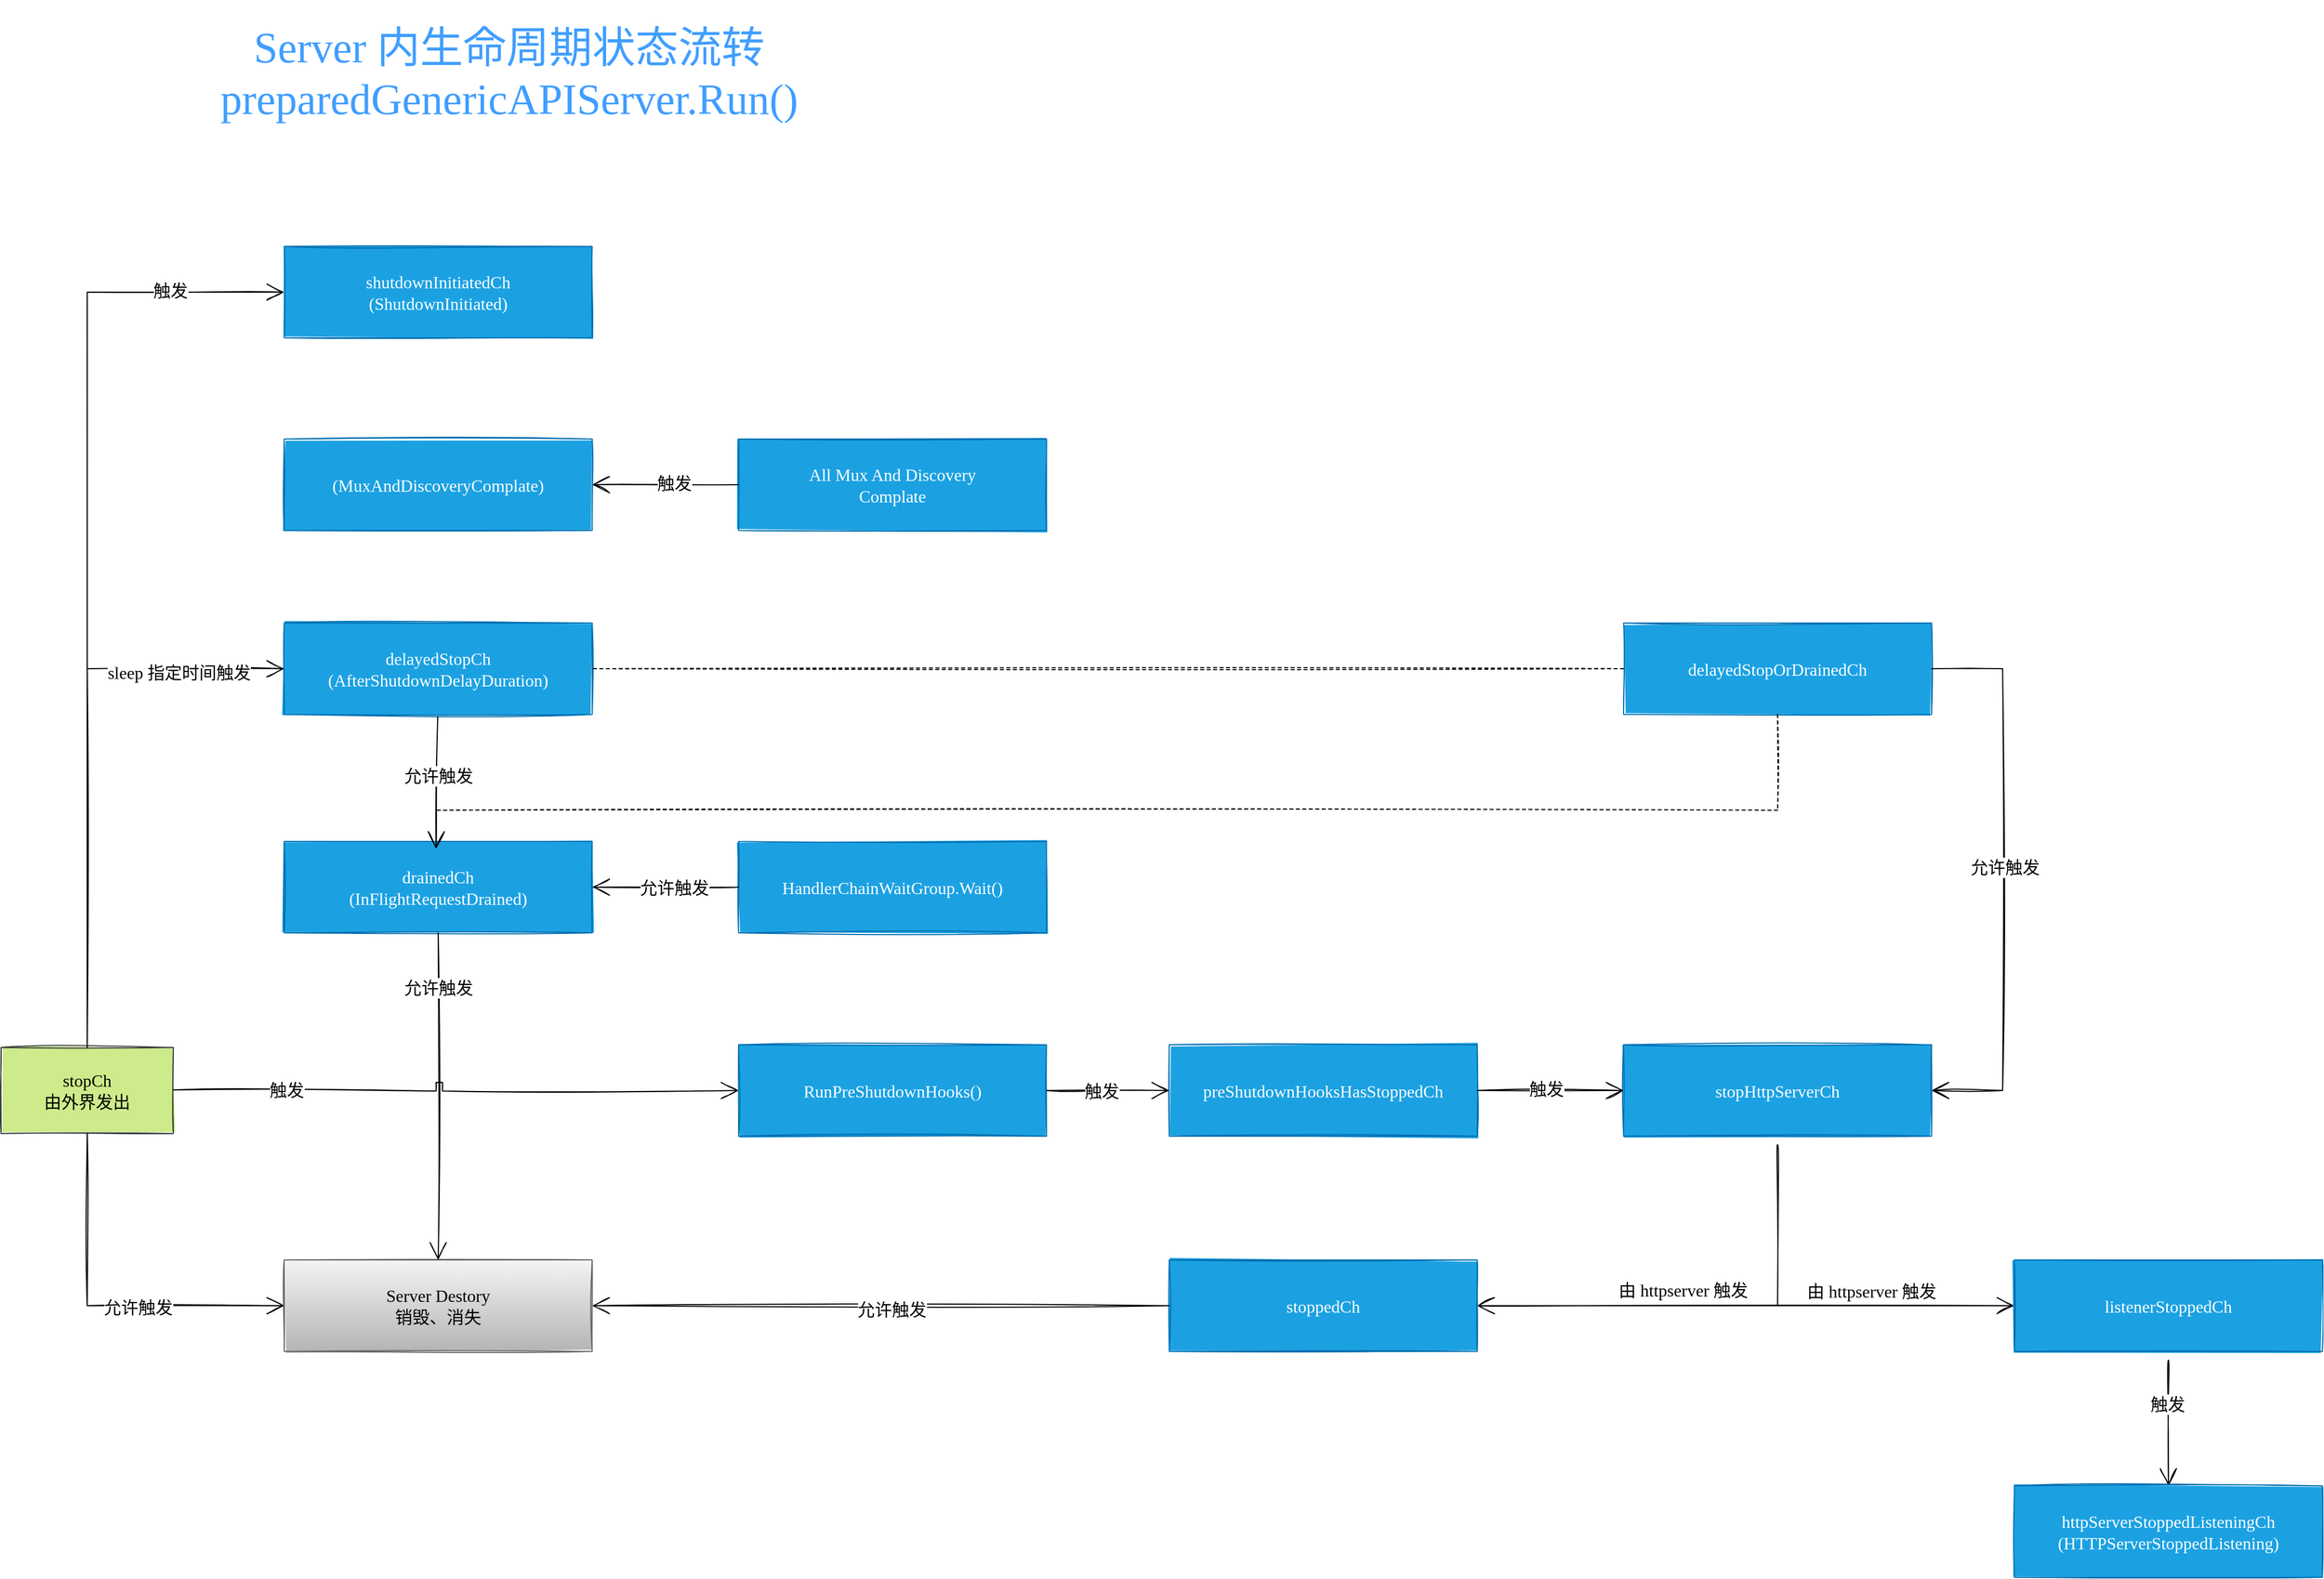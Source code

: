 <mxfile>
    <diagram id="3_NzdjM4D1sIUpUd0zuz" name="第 1 页">
        <mxGraphModel dx="825" dy="426" grid="0" gridSize="10" guides="1" tooltips="1" connect="1" arrows="1" fold="1" page="0" pageScale="1" pageWidth="827" pageHeight="1169" math="0" shadow="0">
            <root>
                <mxCell id="0"/>
                <mxCell id="1" parent="0"/>
                <mxCell id="2" value="stopCh&lt;br style=&quot;font-size: 16px;&quot;&gt;由外界发出" style="rounded=0;whiteSpace=wrap;html=1;sketch=1;hachureGap=4;fontFamily=Lucida Console;fontSize=16;fillColor=#cdeb8b;strokeColor=#36393d;fillStyle=solid;" parent="1" vertex="1">
                    <mxGeometry x="-403" y="809.5" width="160" height="80" as="geometry"/>
                </mxCell>
                <mxCell id="6" value="shutdownInitiatedCh&lt;br style=&quot;font-size: 16px;&quot;&gt;(ShutdownInitiated)" style="rounded=0;whiteSpace=wrap;html=1;sketch=1;hachureGap=4;fontFamily=Lucida Console;fontSize=16;fillColor=#1ba1e2;strokeColor=#006EAF;fillStyle=solid;fontColor=#ffffff;" parent="1" vertex="1">
                    <mxGeometry x="-140" y="65" width="286" height="85" as="geometry"/>
                </mxCell>
                <mxCell id="7" value="(MuxAndDiscoveryComplate)" style="rounded=0;whiteSpace=wrap;html=1;sketch=1;hachureGap=4;fontFamily=Lucida Console;fontSize=16;fillColor=#1ba1e2;strokeColor=#006EAF;fillStyle=solid;fontColor=#ffffff;" parent="1" vertex="1">
                    <mxGeometry x="-140" y="244" width="286" height="85" as="geometry"/>
                </mxCell>
                <mxCell id="8" value="All Mux And Discovery&lt;br&gt;Complate" style="rounded=0;whiteSpace=wrap;html=1;sketch=1;hachureGap=4;fontFamily=Lucida Console;fontSize=16;fillColor=#1ba1e2;strokeColor=#006EAF;fillStyle=solid;fontColor=#ffffff;" parent="1" vertex="1">
                    <mxGeometry x="282" y="244" width="286" height="85" as="geometry"/>
                </mxCell>
                <mxCell id="9" value="delayedStopCh&lt;br&gt;(AfterShutdownDelayDuration)" style="rounded=0;whiteSpace=wrap;html=1;sketch=1;hachureGap=4;fontFamily=Lucida Console;fontSize=16;fillColor=#1ba1e2;strokeColor=#006EAF;fillStyle=solid;fontColor=#ffffff;" parent="1" vertex="1">
                    <mxGeometry x="-140" y="415" width="286" height="85" as="geometry"/>
                </mxCell>
                <mxCell id="10" value="drainedCh&lt;br&gt;(InFlightRequestDrained)" style="rounded=0;whiteSpace=wrap;html=1;sketch=1;hachureGap=4;fontFamily=Lucida Console;fontSize=16;fillColor=#1ba1e2;strokeColor=#006EAF;fillStyle=solid;fontColor=#ffffff;" parent="1" vertex="1">
                    <mxGeometry x="-140" y="618" width="286" height="85" as="geometry"/>
                </mxCell>
                <mxCell id="11" value="Server Destory&lt;br&gt;销毁、消失" style="rounded=0;whiteSpace=wrap;html=1;sketch=1;hachureGap=4;fontFamily=Lucida Console;fontSize=16;fillColor=#f5f5f5;strokeColor=#666666;fillStyle=solid;gradientColor=#b3b3b3;" parent="1" vertex="1">
                    <mxGeometry x="-140" y="1007" width="286" height="85" as="geometry"/>
                </mxCell>
                <mxCell id="12" value="HandlerChainWaitGroup.Wait()" style="rounded=0;whiteSpace=wrap;html=1;sketch=1;hachureGap=4;fontFamily=Lucida Console;fontSize=16;fillColor=#1ba1e2;strokeColor=#006EAF;fillStyle=solid;fontColor=#ffffff;" parent="1" vertex="1">
                    <mxGeometry x="282" y="618" width="286" height="85" as="geometry"/>
                </mxCell>
                <mxCell id="13" value="RunPreShutdownHooks()" style="rounded=0;whiteSpace=wrap;html=1;sketch=1;hachureGap=4;fontFamily=Lucida Console;fontSize=16;fillColor=#1ba1e2;strokeColor=#006EAF;fillStyle=solid;fontColor=#ffffff;" parent="1" vertex="1">
                    <mxGeometry x="282" y="807" width="286" height="85" as="geometry"/>
                </mxCell>
                <mxCell id="14" value="preShutdownHooksHasStoppedCh" style="rounded=0;whiteSpace=wrap;html=1;sketch=1;hachureGap=4;fontFamily=Lucida Console;fontSize=16;fillColor=#1ba1e2;strokeColor=#006EAF;fillStyle=solid;fontColor=#ffffff;" parent="1" vertex="1">
                    <mxGeometry x="682" y="807" width="286" height="85" as="geometry"/>
                </mxCell>
                <mxCell id="25" style="edgeStyle=none;curved=1;rounded=0;sketch=1;hachureGap=4;orthogonalLoop=1;jettySize=auto;html=1;fontFamily=Lucida Console;fontSize=16;startArrow=none;startFill=0;endArrow=none;endFill=0;startSize=14;endSize=14;sourcePerimeterSpacing=8;targetPerimeterSpacing=8;" parent="1" source="15" edge="1">
                    <mxGeometry relative="1" as="geometry">
                        <mxPoint x="1247" y="1049" as="targetPoint"/>
                    </mxGeometry>
                </mxCell>
                <mxCell id="15" value="stopHttpServerCh" style="rounded=0;whiteSpace=wrap;html=1;sketch=1;hachureGap=4;fontFamily=Lucida Console;fontSize=16;fillColor=#1ba1e2;strokeColor=#006EAF;fillStyle=solid;fontColor=#ffffff;" parent="1" vertex="1">
                    <mxGeometry x="1104" y="807" width="286" height="85" as="geometry"/>
                </mxCell>
                <mxCell id="23" style="edgeStyle=none;curved=1;rounded=0;sketch=1;hachureGap=4;orthogonalLoop=1;jettySize=auto;html=1;entryX=0;entryY=0.5;entryDx=0;entryDy=0;fontFamily=Lucida Console;fontSize=16;endArrow=open;startSize=14;endSize=14;sourcePerimeterSpacing=8;targetPerimeterSpacing=8;exitX=1;exitY=0.5;exitDx=0;exitDy=0;startArrow=open;startFill=0;endFill=0;" parent="1" source="16" target="17" edge="1">
                    <mxGeometry relative="1" as="geometry"/>
                </mxCell>
                <mxCell id="27" value="由 httpserver 触发" style="edgeLabel;html=1;align=center;verticalAlign=middle;resizable=0;points=[];fontSize=16;fontFamily=Lucida Console;" parent="23" vertex="1" connectable="0">
                    <mxGeometry x="-0.577" y="5" relative="1" as="geometry">
                        <mxPoint x="85" y="-10" as="offset"/>
                    </mxGeometry>
                </mxCell>
                <mxCell id="28" value="由 httpserver 触发" style="edgeLabel;html=1;align=center;verticalAlign=middle;resizable=0;points=[];fontSize=16;fontFamily=Lucida Console;" parent="23" vertex="1" connectable="0">
                    <mxGeometry x="0.454" y="-1" relative="1" as="geometry">
                        <mxPoint x="3" y="-15" as="offset"/>
                    </mxGeometry>
                </mxCell>
                <mxCell id="16" value="stoppedCh" style="rounded=0;whiteSpace=wrap;html=1;sketch=1;hachureGap=4;fontFamily=Lucida Console;fontSize=16;fillColor=#1ba1e2;strokeColor=#006EAF;fillStyle=solid;fontColor=#ffffff;" parent="1" vertex="1">
                    <mxGeometry x="682" y="1007" width="286" height="85" as="geometry"/>
                </mxCell>
                <mxCell id="19" style="edgeStyle=none;curved=1;rounded=0;sketch=1;hachureGap=4;orthogonalLoop=1;jettySize=auto;html=1;entryX=0.5;entryY=0;entryDx=0;entryDy=0;fontFamily=Lucida Console;fontSize=16;endArrow=open;startSize=14;endSize=14;sourcePerimeterSpacing=8;targetPerimeterSpacing=8;" parent="1" source="17" target="18" edge="1">
                    <mxGeometry relative="1" as="geometry"/>
                </mxCell>
                <mxCell id="20" value="触发" style="edgeLabel;html=1;align=center;verticalAlign=middle;resizable=0;points=[];fontSize=16;fontFamily=Lucida Console;" parent="19" vertex="1" connectable="0">
                    <mxGeometry x="-0.31" y="-1" relative="1" as="geometry">
                        <mxPoint as="offset"/>
                    </mxGeometry>
                </mxCell>
                <mxCell id="17" value="listenerStoppedCh" style="rounded=0;whiteSpace=wrap;html=1;sketch=1;hachureGap=4;fontFamily=Lucida Console;fontSize=16;fillColor=#1ba1e2;strokeColor=#006EAF;fillStyle=solid;fontColor=#ffffff;" parent="1" vertex="1">
                    <mxGeometry x="1467" y="1007" width="286" height="85" as="geometry"/>
                </mxCell>
                <mxCell id="18" value="httpServerStoppedListeningCh&lt;br&gt;(HTTPServerStoppedListening)" style="rounded=0;whiteSpace=wrap;html=1;sketch=1;hachureGap=4;fontFamily=Lucida Console;fontSize=16;fillColor=#1ba1e2;strokeColor=#006EAF;fillStyle=solid;fontColor=#ffffff;" parent="1" vertex="1">
                    <mxGeometry x="1467" y="1217" width="286" height="85" as="geometry"/>
                </mxCell>
                <mxCell id="29" value="delayedStopOrDrainedCh" style="rounded=0;whiteSpace=wrap;html=1;sketch=1;hachureGap=4;fontFamily=Lucida Console;fontSize=16;fillColor=#1ba1e2;strokeColor=#006EAF;fillStyle=solid;fontColor=#ffffff;" parent="1" vertex="1">
                    <mxGeometry x="1104" y="415" width="286" height="85" as="geometry"/>
                </mxCell>
                <mxCell id="34" value="" style="edgeStyle=orthogonalEdgeStyle;orthogonalLoop=1;jettySize=auto;html=1;rounded=0;sketch=1;hachureGap=4;fontFamily=Lucida Console;fontSize=16;startArrow=open;startFill=0;endArrow=none;endFill=0;startSize=14;endSize=14;sourcePerimeterSpacing=8;targetPerimeterSpacing=8;exitX=1;exitY=0.5;exitDx=0;exitDy=0;entryX=1;entryY=0.5;entryDx=0;entryDy=0;" parent="1" source="15" target="29" edge="1">
                    <mxGeometry width="120" relative="1" as="geometry">
                        <mxPoint x="1328" y="590" as="sourcePoint"/>
                        <mxPoint x="1439" y="456" as="targetPoint"/>
                        <Array as="points">
                            <mxPoint x="1456" y="850"/>
                            <mxPoint x="1456" y="458"/>
                        </Array>
                    </mxGeometry>
                </mxCell>
                <mxCell id="35" value="允许触发" style="edgeLabel;html=1;align=center;verticalAlign=middle;resizable=0;points=[];fontSize=16;fontFamily=Lucida Console;" parent="34" vertex="1" connectable="0">
                    <mxGeometry x="0.045" y="-2" relative="1" as="geometry">
                        <mxPoint as="offset"/>
                    </mxGeometry>
                </mxCell>
                <mxCell id="38" value="" style="edgeStyle=none;orthogonalLoop=1;jettySize=auto;html=1;rounded=0;sketch=1;hachureGap=4;fontFamily=Lucida Console;fontSize=16;startArrow=open;startFill=0;endArrow=none;endFill=0;startSize=14;endSize=14;sourcePerimeterSpacing=8;targetPerimeterSpacing=8;exitX=1;exitY=0.5;exitDx=0;exitDy=0;entryX=0;entryY=0.5;entryDx=0;entryDy=0;" parent="1" source="7" target="8" edge="1">
                    <mxGeometry width="120" relative="1" as="geometry">
                        <mxPoint x="228" y="392" as="sourcePoint"/>
                        <mxPoint x="348" y="392" as="targetPoint"/>
                        <Array as="points"/>
                    </mxGeometry>
                </mxCell>
                <mxCell id="39" value="触发" style="edgeLabel;html=1;align=center;verticalAlign=middle;resizable=0;points=[];fontSize=16;fontFamily=Lucida Console;" parent="38" vertex="1" connectable="0">
                    <mxGeometry x="0.118" y="2" relative="1" as="geometry">
                        <mxPoint as="offset"/>
                    </mxGeometry>
                </mxCell>
                <mxCell id="41" value="" style="edgeStyle=none;orthogonalLoop=1;jettySize=auto;html=1;rounded=0;sketch=1;hachureGap=4;fontFamily=Lucida Console;fontSize=16;startArrow=open;startFill=0;endArrow=none;endFill=0;startSize=14;endSize=14;sourcePerimeterSpacing=8;targetPerimeterSpacing=8;entryX=0.5;entryY=1;entryDx=0;entryDy=0;exitX=0.493;exitY=0.082;exitDx=0;exitDy=0;exitPerimeter=0;" parent="1" source="10" edge="1">
                    <mxGeometry width="120" relative="1" as="geometry">
                        <mxPoint x="3" y="544" as="sourcePoint"/>
                        <mxPoint x="2.58" y="502" as="targetPoint"/>
                        <Array as="points"/>
                    </mxGeometry>
                </mxCell>
                <mxCell id="42" value="允许触发" style="edgeLabel;html=1;align=center;verticalAlign=middle;resizable=0;points=[];fontSize=16;fontFamily=Lucida Console;" parent="41" vertex="1" connectable="0">
                    <mxGeometry x="0.369" y="1" relative="1" as="geometry">
                        <mxPoint x="2" y="16" as="offset"/>
                    </mxGeometry>
                </mxCell>
                <mxCell id="43" value="" style="edgeStyle=none;orthogonalLoop=1;jettySize=auto;html=1;rounded=0;sketch=1;hachureGap=4;fontFamily=Lucida Console;fontSize=16;startArrow=open;startFill=0;endArrow=none;endFill=0;startSize=14;endSize=14;sourcePerimeterSpacing=8;targetPerimeterSpacing=8;entryX=0.5;entryY=1;entryDx=0;entryDy=0;exitX=0.5;exitY=0;exitDx=0;exitDy=0;" parent="1" source="11" target="10" edge="1">
                    <mxGeometry width="120" relative="1" as="geometry">
                        <mxPoint x="-129" y="891" as="sourcePoint"/>
                        <mxPoint x="-9" y="891" as="targetPoint"/>
                        <Array as="points"/>
                    </mxGeometry>
                </mxCell>
                <mxCell id="59" value="允许触发" style="edgeLabel;html=1;align=center;verticalAlign=middle;resizable=0;points=[];fontSize=16;fontFamily=Lucida Console;" parent="43" vertex="1" connectable="0">
                    <mxGeometry x="0.667" relative="1" as="geometry">
                        <mxPoint as="offset"/>
                    </mxGeometry>
                </mxCell>
                <mxCell id="44" value="" style="edgeStyle=orthogonalEdgeStyle;orthogonalLoop=1;jettySize=auto;html=1;rounded=0;sketch=1;hachureGap=4;fontFamily=Lucida Console;fontSize=16;startArrow=open;startFill=0;endArrow=none;endFill=0;startSize=14;endSize=14;sourcePerimeterSpacing=8;targetPerimeterSpacing=8;entryX=0.5;entryY=0;entryDx=0;entryDy=0;exitX=0;exitY=0.5;exitDx=0;exitDy=0;" parent="1" source="6" target="2" edge="1">
                    <mxGeometry width="120" relative="1" as="geometry">
                        <mxPoint x="-332" y="656" as="sourcePoint"/>
                        <mxPoint x="-212" y="656" as="targetPoint"/>
                    </mxGeometry>
                </mxCell>
                <mxCell id="60" value="触发" style="edgeLabel;html=1;align=center;verticalAlign=middle;resizable=0;points=[];fontSize=16;fontFamily=Lucida Console;" parent="44" vertex="1" connectable="0">
                    <mxGeometry x="-0.761" y="-2" relative="1" as="geometry">
                        <mxPoint as="offset"/>
                    </mxGeometry>
                </mxCell>
                <mxCell id="45" value="" style="edgeStyle=orthogonalEdgeStyle;orthogonalLoop=1;jettySize=auto;html=1;rounded=0;sketch=1;hachureGap=4;fontFamily=Lucida Console;fontSize=16;startArrow=open;startFill=0;endArrow=none;endFill=0;startSize=14;endSize=14;sourcePerimeterSpacing=8;targetPerimeterSpacing=8;entryX=0.5;entryY=0;entryDx=0;entryDy=0;exitX=0;exitY=0.5;exitDx=0;exitDy=0;" parent="1" source="9" target="2" edge="1">
                    <mxGeometry width="120" relative="1" as="geometry">
                        <mxPoint x="-249" y="687" as="sourcePoint"/>
                        <mxPoint x="-129" y="687" as="targetPoint"/>
                    </mxGeometry>
                </mxCell>
                <mxCell id="61" value="sleep 指定时间触发" style="edgeLabel;html=1;align=center;verticalAlign=middle;resizable=0;points=[];fontSize=16;fontFamily=Lucida Console;" parent="45" vertex="1" connectable="0">
                    <mxGeometry x="-0.604" y="3" relative="1" as="geometry">
                        <mxPoint x="8" as="offset"/>
                    </mxGeometry>
                </mxCell>
                <mxCell id="57" value="" style="edgeStyle=none;orthogonalLoop=1;jettySize=auto;html=1;rounded=0;sketch=1;hachureGap=4;fontFamily=Lucida Console;fontSize=16;startArrow=none;startFill=0;endArrow=open;endFill=0;startSize=14;endSize=14;sourcePerimeterSpacing=8;targetPerimeterSpacing=8;elbow=vertical;entryX=0;entryY=0.5;entryDx=0;entryDy=0;" parent="1" target="13" edge="1">
                    <mxGeometry width="120" relative="1" as="geometry">
                        <mxPoint x="-243" y="849" as="sourcePoint"/>
                        <mxPoint x="200" y="870" as="targetPoint"/>
                        <Array as="points">
                            <mxPoint x="1" y="850"/>
                            <mxPoint x="1" y="842"/>
                            <mxPoint x="7" y="842"/>
                            <mxPoint x="7" y="850"/>
                        </Array>
                    </mxGeometry>
                </mxCell>
                <mxCell id="58" value="触发" style="edgeLabel;html=1;align=center;verticalAlign=middle;resizable=0;points=[];fontSize=16;fontFamily=Lucida Console;" parent="57" vertex="1" connectable="0">
                    <mxGeometry x="-0.613" y="1" relative="1" as="geometry">
                        <mxPoint as="offset"/>
                    </mxGeometry>
                </mxCell>
                <mxCell id="62" value="" style="edgeStyle=orthogonalEdgeStyle;orthogonalLoop=1;jettySize=auto;html=1;rounded=0;sketch=1;hachureGap=4;fontFamily=Lucida Console;fontSize=16;startArrow=none;startFill=0;endArrow=open;endFill=0;startSize=14;endSize=14;sourcePerimeterSpacing=8;targetPerimeterSpacing=8;elbow=vertical;exitX=0.5;exitY=1;exitDx=0;exitDy=0;entryX=0;entryY=0.5;entryDx=0;entryDy=0;" parent="1" source="2" target="11" edge="1">
                    <mxGeometry width="120" relative="1" as="geometry">
                        <mxPoint x="-308" y="1188" as="sourcePoint"/>
                        <mxPoint x="-188" y="1188" as="targetPoint"/>
                    </mxGeometry>
                </mxCell>
                <mxCell id="64" value="&lt;span style=&quot;color: rgba(0 , 0 , 0 , 0) ; font-family: monospace ; font-size: 0px&quot;&gt;%3CmxGraphModel%3E%3Croot%3E%3CmxCell%20id%3D%220%22%2F%3E%3CmxCell%20id%3D%221%22%20parent%3D%220%22%2F%3E%3CmxCell%20id%3D%222%22%20value%3D%22%E5%85%81%E8%AE%B8%E8%A7%A6%E5%8F%91%22%20style%3D%22edgeLabel%3Bhtml%3D1%3Balign%3Dcenter%3BverticalAlign%3Dmiddle%3Bresizable%3D0%3Bpoints%3D%5B%5D%3BfontSize%3D16%3BfontFamily%3DLucida%20Console%3B%22%20vertex%3D%221%22%20connectable%3D%220%22%20parent%3D%221%22%3E%3CmxGeometry%20x%3D%223.088%22%20y%3D%22556.258%22%20as%3D%22geometry%22%2F%3E%3C%2FmxCell%3E%3C%2Froot%3E%3C%2FmxGraphModel%3E&lt;/span&gt;" style="edgeLabel;html=1;align=center;verticalAlign=middle;resizable=0;points=[];fontSize=16;fontFamily=Lucida Console;" parent="62" vertex="1" connectable="0">
                    <mxGeometry x="0.204" y="2" relative="1" as="geometry">
                        <mxPoint as="offset"/>
                    </mxGeometry>
                </mxCell>
                <mxCell id="65" value="允许触发" style="edgeLabel;html=1;align=center;verticalAlign=middle;resizable=0;points=[];fontSize=16;fontFamily=Lucida Console;" parent="62" vertex="1" connectable="0">
                    <mxGeometry x="0.204" y="-1" relative="1" as="geometry">
                        <mxPoint as="offset"/>
                    </mxGeometry>
                </mxCell>
                <mxCell id="66" value="" style="edgeStyle=none;orthogonalLoop=1;jettySize=auto;html=1;rounded=0;sketch=1;hachureGap=4;fontFamily=Lucida Console;fontSize=16;startArrow=none;startFill=0;endArrow=open;endFill=0;startSize=14;endSize=14;sourcePerimeterSpacing=8;targetPerimeterSpacing=8;elbow=vertical;entryX=1;entryY=0.5;entryDx=0;entryDy=0;exitX=0;exitY=0.5;exitDx=0;exitDy=0;" parent="1" source="16" target="11" edge="1">
                    <mxGeometry width="120" relative="1" as="geometry">
                        <mxPoint x="511" y="876" as="sourcePoint"/>
                        <mxPoint x="631" y="876" as="targetPoint"/>
                        <Array as="points"/>
                    </mxGeometry>
                </mxCell>
                <mxCell id="67" value="允许触发" style="edgeLabel;html=1;align=center;verticalAlign=middle;resizable=0;points=[];fontSize=16;fontFamily=Lucida Console;" parent="66" vertex="1" connectable="0">
                    <mxGeometry x="-0.037" y="3" relative="1" as="geometry">
                        <mxPoint as="offset"/>
                    </mxGeometry>
                </mxCell>
                <mxCell id="68" value="" style="edgeStyle=none;orthogonalLoop=1;jettySize=auto;html=1;rounded=0;sketch=1;hachureGap=4;fontFamily=Lucida Console;fontSize=16;startArrow=none;startFill=0;endArrow=open;endFill=0;startSize=14;endSize=14;sourcePerimeterSpacing=8;targetPerimeterSpacing=8;elbow=vertical;exitX=1;exitY=0.5;exitDx=0;exitDy=0;entryX=0;entryY=0.5;entryDx=0;entryDy=0;" parent="1" source="13" target="14" edge="1">
                    <mxGeometry width="120" relative="1" as="geometry">
                        <mxPoint x="612" y="932" as="sourcePoint"/>
                        <mxPoint x="732" y="932" as="targetPoint"/>
                        <Array as="points"/>
                    </mxGeometry>
                </mxCell>
                <mxCell id="72" value="触发" style="edgeLabel;html=1;align=center;verticalAlign=middle;resizable=0;points=[];fontSize=16;fontFamily=Lucida Console;" parent="68" vertex="1" connectable="0">
                    <mxGeometry x="-0.101" relative="1" as="geometry">
                        <mxPoint as="offset"/>
                    </mxGeometry>
                </mxCell>
                <mxCell id="69" value="" style="edgeStyle=none;orthogonalLoop=1;jettySize=auto;html=1;rounded=0;sketch=1;hachureGap=4;fontFamily=Lucida Console;fontSize=16;startArrow=none;startFill=0;endArrow=open;endFill=0;startSize=14;endSize=14;sourcePerimeterSpacing=8;targetPerimeterSpacing=8;elbow=vertical;exitX=1;exitY=0.5;exitDx=0;exitDy=0;entryX=0;entryY=0.5;entryDx=0;entryDy=0;" parent="1" source="14" target="15" edge="1">
                    <mxGeometry width="120" relative="1" as="geometry">
                        <mxPoint x="972" y="848.91" as="sourcePoint"/>
                        <mxPoint x="1086" y="848.91" as="targetPoint"/>
                        <Array as="points"/>
                    </mxGeometry>
                </mxCell>
                <mxCell id="73" value="触发" style="edgeLabel;html=1;align=center;verticalAlign=middle;resizable=0;points=[];fontSize=16;fontFamily=Lucida Console;" parent="69" vertex="1" connectable="0">
                    <mxGeometry x="-0.061" y="2" relative="1" as="geometry">
                        <mxPoint as="offset"/>
                    </mxGeometry>
                </mxCell>
                <mxCell id="74" value="" style="edgeStyle=none;orthogonalLoop=1;jettySize=auto;html=1;rounded=0;sketch=1;hachureGap=4;fontFamily=Lucida Console;fontSize=16;startArrow=none;startFill=0;endArrow=open;endFill=0;startSize=14;endSize=14;sourcePerimeterSpacing=8;targetPerimeterSpacing=8;elbow=vertical;exitX=0;exitY=0.5;exitDx=0;exitDy=0;entryX=1;entryY=0.5;entryDx=0;entryDy=0;" parent="1" source="12" target="10" edge="1">
                    <mxGeometry width="120" relative="1" as="geometry">
                        <mxPoint x="199" y="621" as="sourcePoint"/>
                        <mxPoint x="319" y="621" as="targetPoint"/>
                        <Array as="points"/>
                    </mxGeometry>
                </mxCell>
                <mxCell id="75" value="允许触发" style="edgeLabel;html=1;align=center;verticalAlign=middle;resizable=0;points=[];fontSize=16;fontFamily=Lucida Console;" parent="74" vertex="1" connectable="0">
                    <mxGeometry x="0.24" y="-3" relative="1" as="geometry">
                        <mxPoint x="24" y="3" as="offset"/>
                    </mxGeometry>
                </mxCell>
                <mxCell id="76" value="" style="edgeStyle=none;orthogonalLoop=1;jettySize=auto;html=1;rounded=0;sketch=1;hachureGap=4;fontFamily=Lucida Console;fontSize=16;startArrow=none;startFill=0;endArrow=none;endFill=0;startSize=14;endSize=14;sourcePerimeterSpacing=8;targetPerimeterSpacing=8;elbow=vertical;exitX=0;exitY=0.5;exitDx=0;exitDy=0;entryX=1;entryY=0.5;entryDx=0;entryDy=0;dashed=1;" parent="1" source="29" target="9" edge="1">
                    <mxGeometry width="120" relative="1" as="geometry">
                        <mxPoint x="658" y="467" as="sourcePoint"/>
                        <mxPoint x="778" y="467" as="targetPoint"/>
                        <Array as="points"/>
                    </mxGeometry>
                </mxCell>
                <mxCell id="77" value="" style="edgeStyle=orthogonalEdgeStyle;orthogonalLoop=1;jettySize=auto;html=1;rounded=0;sketch=1;hachureGap=4;fontFamily=Lucida Console;fontSize=16;startArrow=none;startFill=0;endArrow=none;endFill=0;startSize=14;endSize=14;sourcePerimeterSpacing=8;targetPerimeterSpacing=8;elbow=vertical;exitX=0.5;exitY=1;exitDx=0;exitDy=0;dashed=1;" parent="1" source="29" edge="1">
                    <mxGeometry width="120" relative="1" as="geometry">
                        <mxPoint x="1126.0" y="568" as="sourcePoint"/>
                        <mxPoint x="2" y="589" as="targetPoint"/>
                        <Array as="points">
                            <mxPoint x="1247" y="589"/>
                        </Array>
                    </mxGeometry>
                </mxCell>
                <mxCell id="78" value="&lt;font&gt;Server 内生命周期状态流转&lt;br style=&quot;font-size: 40px&quot;&gt;preparedGenericAPIServer.Run()&lt;/font&gt;" style="text;strokeColor=none;fillColor=none;html=1;align=center;verticalAlign=middle;whiteSpace=wrap;rounded=0;sketch=1;hachureGap=4;fillStyle=solid;fontFamily=Lucida Console;fontSize=40;fontColor=#409EFF;" parent="1" vertex="1">
                    <mxGeometry x="-330" y="-164" width="798" height="135" as="geometry"/>
                </mxCell>
            </root>
        </mxGraphModel>
    </diagram>
</mxfile>
